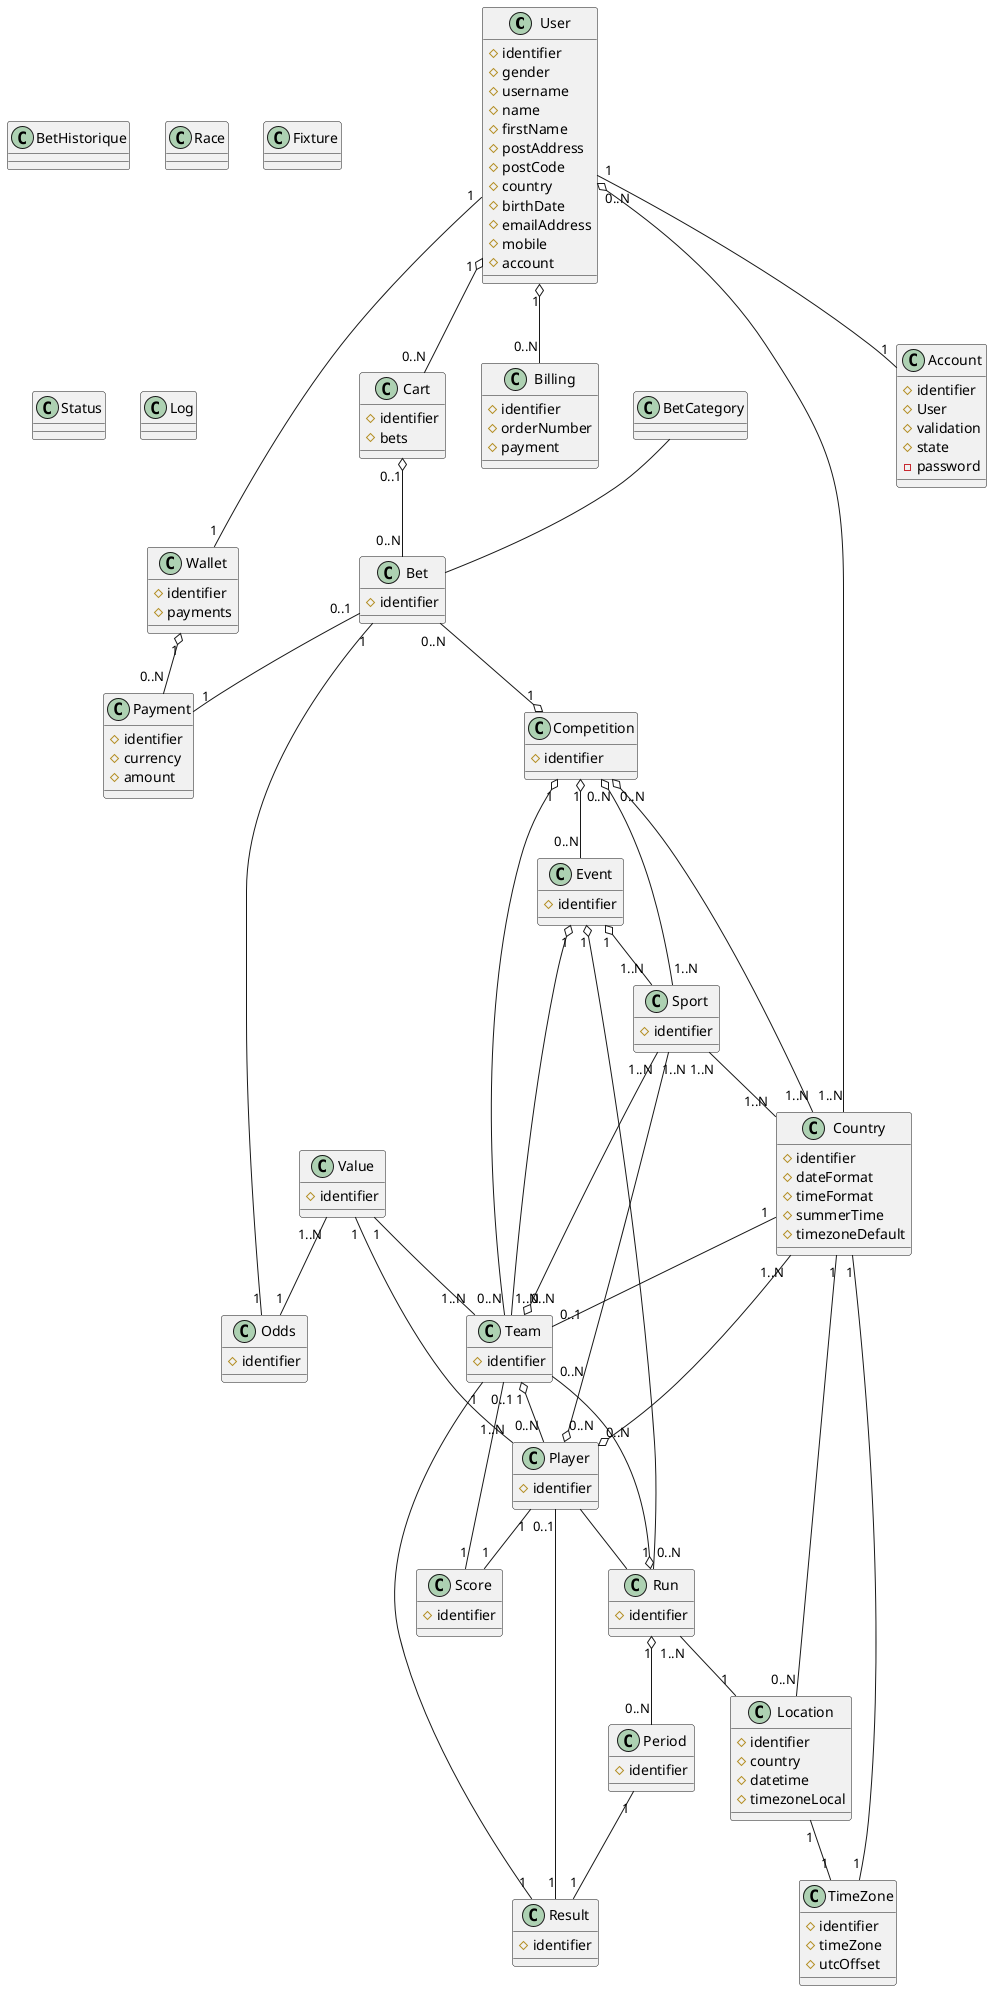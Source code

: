 @startuml parisportif5
'Relations :
    User "1" -- "1" Wallet
    User "1" o-- "0..N" Cart
    User "1" -- "1" Account
    'Account "1" -- "1" AccountStatus
    User "1" o-- "0..N" Billing
    'BillingHistory "1" -- "0..N" Billing
    'Payment "1" -- "1" Currency
    Cart "0..1" o-- "0..N" Bet
    Bet "0..1" -- "1" Payment
    Bet "1" -- "1" Odds
    Bet "0..N" --o "1" Competition
    Sport "1..N" --o "0..N" Competition
    Country "1..N" --o "0..N" Competition
    Wallet "1" o-- "0..N" Payment
    'Payment "1" -- "1" Amount
    Competition "1" o-- "0..N" Event
    Event "1" o-- "0..N" Run
    'Run "1" -- "1" RunStatus
    Run "1..N" -- "1" Location
    Team "1" -- "1" Result
    Period "1" -- "1" Result
    Player "1" -- "1" Score
    Location "1" -- "1" TimeZone
    'Location "1" -- "1" DateTime
    Run "1" o-- "0..N" Period
    Run "1" o-- "0..N" Team
    Team "1" o-- "0..N" Player
    'Team "1" -- "1" TeamStatus
    'Player "1" -- "1" PlayerStatus
    Country "1" -- "0..1" Team
    Competition "1" o-- "0..N" Team
    Event "1" o-- "1..N" Team
    Score "1" -- "0..1" Team
    Player "0..1" -- "1" Result
    Value "1..N" -- "1" Odds
    Value "1" -- "1..N" Team
    Value "1" -- "1..N" Player
    Sport "1..N" -- "1..N" Country
    Event "1" o-- "1..N" Sport
    'Competitor "1" -- "0..1" Team
    Team "0..N" o-- "1..N" Sport
    Player "0..N" o-- "1..N" Sport
    Player "0..N" o-- "1..N" Country
    User "0..N" o-- "1..N" Country
    Location "0..N" -- "1" Country
    TimeZone "1" -- "1" Country
    BetCategory -- Bet
    Player -- Run
'Définitions des classes :
    class BetHistorique
    class BetCategory
    'Utilisateur avec un compte
    class User {
        #identifier
        #gender
        #username
        #name
        #firstName
        #postAddress
        #postCode
        #country
        #birthDate
        #emailAddress
        #mobile
        #account
    }
    'Porte-feuille de l'utilisateur avec des fonds (de l'argent gagnés)
    class Wallet {
        #identifier
        #payments
    }
    'Une devise monétaire (Euros)
    'class Currency {
    '    #identifier
    '    #value
    '    #symbol
    '    #name
    '}
    'Panier qui contient les paris sélectionnés
    class Cart {
        #identifier
        #bets
    }
    'Un paris
    class Bet {
        #identifier
    }
    'La cote du paris
    class Odds {
        #identifier
    }
    'Quantité de monnaie
    'class Amount
    'Un paiement (crédit ou débit)
    class Payment {
        #identifier
        #currency
        #amount
    }
    'Factures
    class Billing {
        #identifier
        #orderNumber
        #payment
    }
    'Historique des factures
    'class BillingHistory
    'Classe mère global : Historique de quelque chose (Historique des factures)
    'class History
    'Lieu de la rencontre/course
    class Location {
        #identifier
        #country
        #datetime
        #timezoneLocal
    }
    'Sport pratiqué
    class Sport {
        #identifier
    }
    'Pays du lieu de la rencontre/course
    class Country {
        #identifier
        #dateFormat
        #timeFormat
        #summerTime
        #timezoneDefault
    }
    'Compétition (JO,Ligue des Champions,F1 Championnat du monde)
    class Competition {
        #identifier
    }
    'Événement de la compétition (poul de qualification, Circuit F1 de france)
    class Event {
        #identifier
    }
    'Course
    class Race
    'Rencontre
    class Fixture
    'Date et heure du lieu
    'class DateTime
    'Fuseau horraire du lieu
    class TimeZone {
        #identifier
        #timeZone
        #utcOffset
    }
    'Période du match (2*mi-teamps), de la course (1*parcour)
    class Period {
        #identifier
    }
    'Classe représentant les données servant à calculé la cote de source inconnu
    class Score {
        #identifier
    }
    'Résultat du match, de la course
    class Result {
        #identifier
    }
    'Classe mère global : Status de quelque chose (Status du joueur)
    class Status
    'Status du joueur (blessé, remplaçant)
    'class PlayerStatus
    'Compte de l'utilisateur (blessé, remplaçant)
    class Account {
        #identifier
        #User
        #validation
        #state
        -password
    }
    'Status du compte (actif, invalid, valid)
    'class AccountStatus
    'Joueur ou sportif ou pilote
    class Player {
        #identifier
    }
    'Entité qui participe à une rencontre, à une course
    'class Competitor
    'Regroupe les personnes qui participe à la course, rencontre 
    class Team {
        #identifier
    }
    'Statut de l'équipe ()
    ''class TeamStatus
    'Classe mère global : Un match, une rencontre, une course
    class Run {
        #identifier
    }
    'Statut du match, de la rencontre, de la course (annulé, reporté, en cours)
    'class RunStatus
    '
    class Value {
        #identifier
    }
    class Log
@enduml